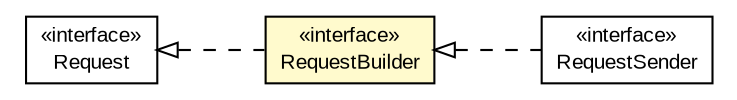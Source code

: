 #!/usr/local/bin/dot
#
# Class diagram 
# Generated by UMLGraph version R5_6-24-gf6e263 (http://www.umlgraph.org/)
#

digraph G {
	edge [fontname="arial",fontsize=10,labelfontname="arial",labelfontsize=10];
	node [fontname="arial",fontsize=10,shape=plaintext];
	nodesep=0.25;
	ranksep=0.5;
	rankdir=LR;
	// io.reinert.requestor.RequestSender
	c8870 [label=<<table title="io.reinert.requestor.RequestSender" border="0" cellborder="1" cellspacing="0" cellpadding="2" port="p" href="./RequestSender.html">
		<tr><td><table border="0" cellspacing="0" cellpadding="1">
<tr><td align="center" balign="center"> &#171;interface&#187; </td></tr>
<tr><td align="center" balign="center"> RequestSender </td></tr>
		</table></td></tr>
		</table>>, URL="./RequestSender.html", fontname="arial", fontcolor="black", fontsize=10.0];
	// io.reinert.requestor.RequestBuilder
	c8890 [label=<<table title="io.reinert.requestor.RequestBuilder" border="0" cellborder="1" cellspacing="0" cellpadding="2" port="p" bgcolor="lemonChiffon" href="./RequestBuilder.html">
		<tr><td><table border="0" cellspacing="0" cellpadding="1">
<tr><td align="center" balign="center"> &#171;interface&#187; </td></tr>
<tr><td align="center" balign="center"> RequestBuilder </td></tr>
		</table></td></tr>
		</table>>, URL="./RequestBuilder.html", fontname="arial", fontcolor="black", fontsize=10.0];
	// io.reinert.requestor.Request
	c8891 [label=<<table title="io.reinert.requestor.Request" border="0" cellborder="1" cellspacing="0" cellpadding="2" port="p" href="./Request.html">
		<tr><td><table border="0" cellspacing="0" cellpadding="1">
<tr><td align="center" balign="center"> &#171;interface&#187; </td></tr>
<tr><td align="center" balign="center"> Request </td></tr>
		</table></td></tr>
		</table>>, URL="./Request.html", fontname="arial", fontcolor="black", fontsize=10.0];
	//io.reinert.requestor.RequestSender implements io.reinert.requestor.RequestBuilder
	c8890:p -> c8870:p [dir=back,arrowtail=empty,style=dashed];
	//io.reinert.requestor.RequestBuilder implements io.reinert.requestor.Request
	c8891:p -> c8890:p [dir=back,arrowtail=empty,style=dashed];
}


